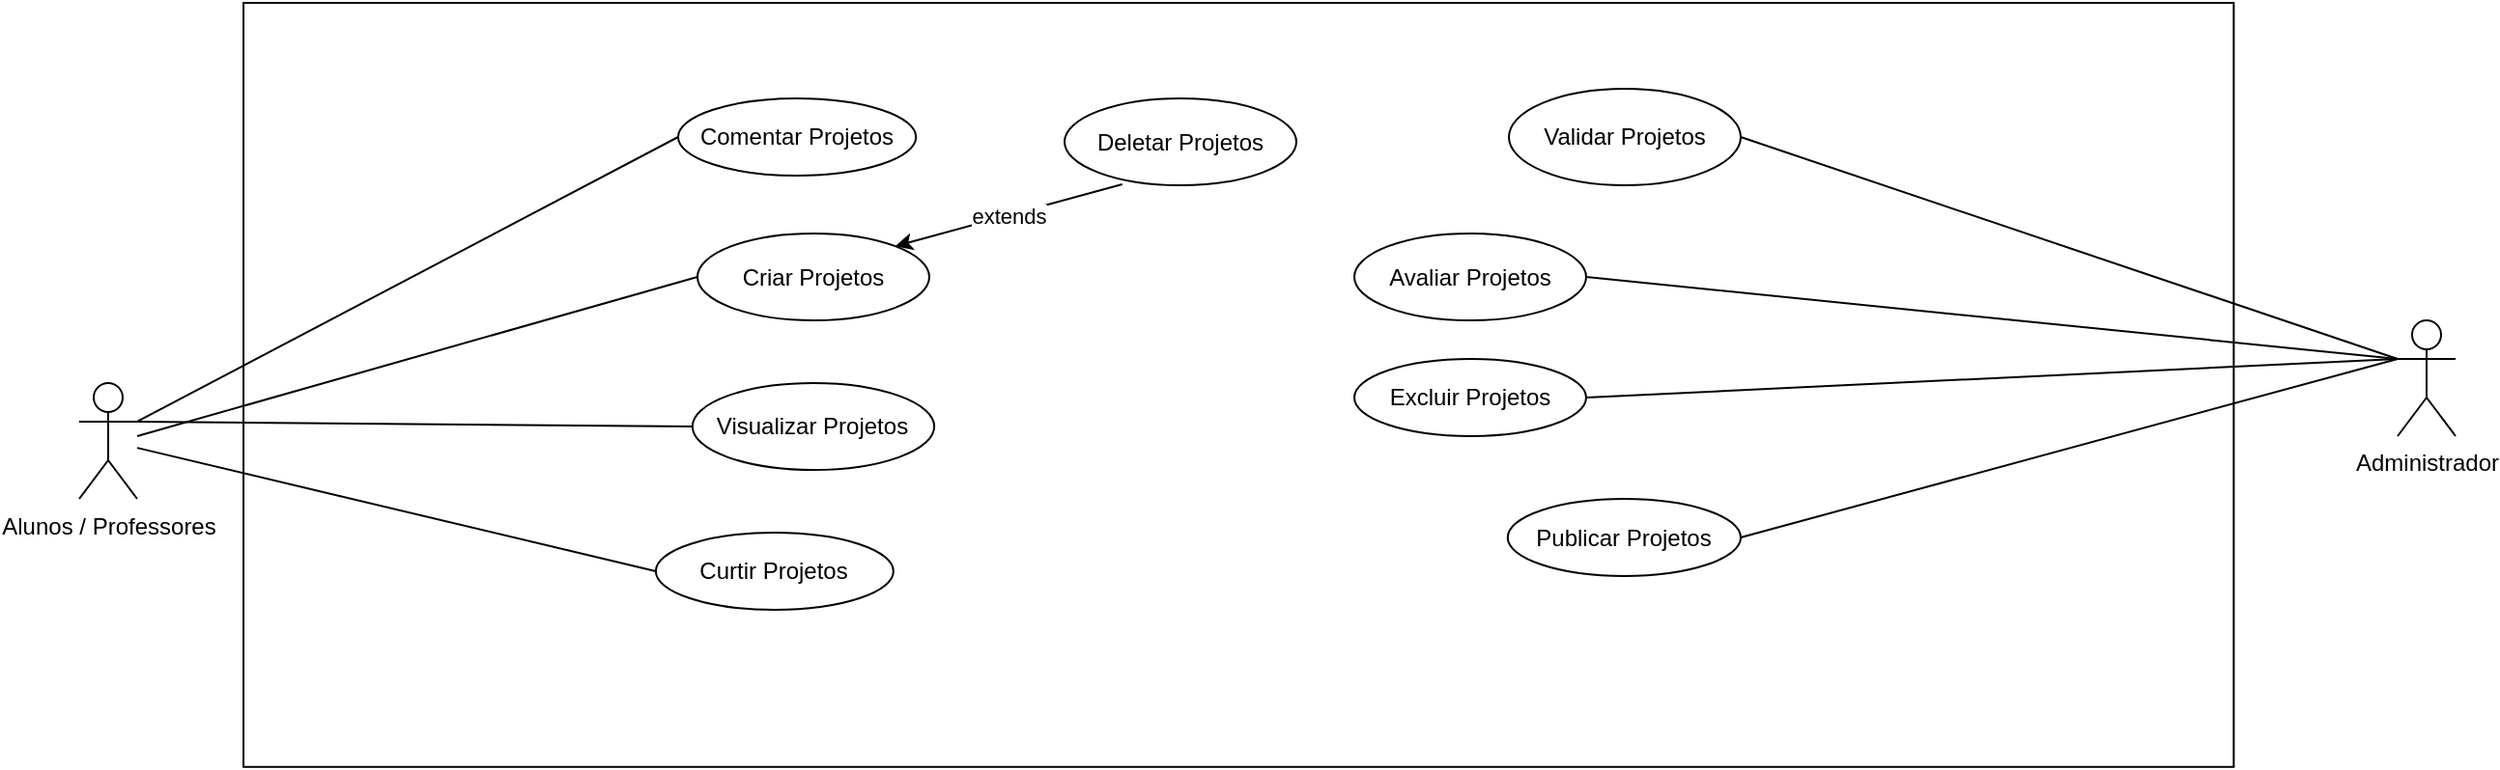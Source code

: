 <mxfile>
    <diagram id="zRCiL9ZMk7N_7-01TlMQ" name="Diagrama_Casos_de_Uso">
        <mxGraphModel dx="1659" dy="357" grid="1" gridSize="10" guides="1" tooltips="1" connect="1" arrows="1" fold="1" page="1" pageScale="1" pageWidth="827" pageHeight="1169" math="0" shadow="0">
            <root>
                <mxCell id="0"/>
                <mxCell id="1" parent="0"/>
                <mxCell id="70" value="" style="rounded=0;whiteSpace=wrap;html=1;rotation=90;" parent="1" vertex="1">
                    <mxGeometry x="322.15" y="-61.64" width="395.91" height="1030.16" as="geometry"/>
                </mxCell>
                <mxCell id="3" value="Alunos / Professores" style="shape=umlActor;verticalLabelPosition=bottom;verticalAlign=top;html=1;outlineConnect=0;" parent="1" vertex="1">
                    <mxGeometry x="-80" y="452.5" width="30" height="60" as="geometry"/>
                </mxCell>
                <mxCell id="13" value="Excluir Projetos" style="ellipse;whiteSpace=wrap;html=1;" parent="1" vertex="1">
                    <mxGeometry x="580.0" y="440" width="120" height="40" as="geometry"/>
                </mxCell>
                <mxCell id="14" value="Avaliar Projetos" style="ellipse;whiteSpace=wrap;html=1;" parent="1" vertex="1">
                    <mxGeometry x="580" y="375" width="120" height="45" as="geometry"/>
                </mxCell>
                <mxCell id="15" value="Criar Projetos" style="ellipse;whiteSpace=wrap;html=1;" parent="1" vertex="1">
                    <mxGeometry x="240.0" y="375" width="120" height="45" as="geometry"/>
                </mxCell>
                <mxCell id="22" value="Publicar Projetos" style="ellipse;whiteSpace=wrap;html=1;" parent="1" vertex="1">
                    <mxGeometry x="659.38" y="512.5" width="120.62" height="40" as="geometry"/>
                </mxCell>
                <mxCell id="48" value="Administrador" style="shape=umlActor;verticalLabelPosition=bottom;verticalAlign=top;html=1;outlineConnect=0;" parent="1" vertex="1">
                    <mxGeometry x="1120" y="420" width="30" height="60" as="geometry"/>
                </mxCell>
                <mxCell id="49" value="Validar Projetos" style="ellipse;whiteSpace=wrap;html=1;" parent="1" vertex="1">
                    <mxGeometry x="660" y="300" width="120" height="50" as="geometry"/>
                </mxCell>
                <mxCell id="52" value="" style="endArrow=none;html=1;exitX=1;exitY=0.5;exitDx=0;exitDy=0;entryX=0;entryY=0.333;entryDx=0;entryDy=0;entryPerimeter=0;" parent="1" source="49" target="48" edge="1">
                    <mxGeometry width="50" height="50" relative="1" as="geometry">
                        <mxPoint x="420" y="490" as="sourcePoint"/>
                        <mxPoint x="470" y="440" as="targetPoint"/>
                    </mxGeometry>
                </mxCell>
                <mxCell id="53" value="" style="endArrow=none;html=1;exitX=1;exitY=0.5;exitDx=0;exitDy=0;entryX=0;entryY=0.333;entryDx=0;entryDy=0;entryPerimeter=0;" parent="1" source="13" target="48" edge="1">
                    <mxGeometry width="50" height="50" relative="1" as="geometry">
                        <mxPoint x="420" y="490" as="sourcePoint"/>
                        <mxPoint x="470" y="440" as="targetPoint"/>
                    </mxGeometry>
                </mxCell>
                <mxCell id="55" value="" style="endArrow=none;html=1;entryX=0;entryY=0.333;entryDx=0;entryDy=0;entryPerimeter=0;exitX=1;exitY=0.5;exitDx=0;exitDy=0;" parent="1" source="22" target="48" edge="1">
                    <mxGeometry width="50" height="50" relative="1" as="geometry">
                        <mxPoint x="420" y="490" as="sourcePoint"/>
                        <mxPoint x="470" y="440" as="targetPoint"/>
                    </mxGeometry>
                </mxCell>
                <mxCell id="56" value="Visualizar Projetos" style="ellipse;whiteSpace=wrap;html=1;" parent="1" vertex="1">
                    <mxGeometry x="237.41" y="452.5" width="125.17" height="45" as="geometry"/>
                </mxCell>
                <mxCell id="62" value="" style="endArrow=none;html=1;entryX=0;entryY=0.333;entryDx=0;entryDy=0;entryPerimeter=0;exitX=1;exitY=0.5;exitDx=0;exitDy=0;" parent="1" source="14" target="48" edge="1">
                    <mxGeometry width="50" height="50" relative="1" as="geometry">
                        <mxPoint x="390" y="440" as="sourcePoint"/>
                        <mxPoint x="440" y="390" as="targetPoint"/>
                    </mxGeometry>
                </mxCell>
                <mxCell id="64" value="Comentar Projetos" style="ellipse;whiteSpace=wrap;html=1;" parent="1" vertex="1">
                    <mxGeometry x="230" y="305" width="123.12" height="40" as="geometry"/>
                </mxCell>
                <mxCell id="66" value="Curtir Projetos" style="ellipse;whiteSpace=wrap;html=1;" parent="1" vertex="1">
                    <mxGeometry x="218.44" y="530" width="123" height="40" as="geometry"/>
                </mxCell>
                <mxCell id="82" value="" style="endArrow=none;html=1;entryX=0;entryY=0.5;entryDx=0;entryDy=0;" parent="1" target="15" edge="1">
                    <mxGeometry width="50" height="50" relative="1" as="geometry">
                        <mxPoint x="-50" y="480" as="sourcePoint"/>
                        <mxPoint x="540" y="440" as="targetPoint"/>
                    </mxGeometry>
                </mxCell>
                <mxCell id="85" value="" style="endArrow=none;html=1;exitX=1;exitY=0.333;exitDx=0;exitDy=0;entryX=0;entryY=0.5;entryDx=0;entryDy=0;exitPerimeter=0;" parent="1" source="3" target="64" edge="1">
                    <mxGeometry width="50" height="50" relative="1" as="geometry">
                        <mxPoint x="240.962" y="398.787" as="sourcePoint"/>
                        <mxPoint x="585.17" y="375" as="targetPoint"/>
                    </mxGeometry>
                </mxCell>
                <mxCell id="86" value="" style="endArrow=none;html=1;entryX=0;entryY=0.5;entryDx=0;entryDy=0;" parent="1" source="3" target="66" edge="1">
                    <mxGeometry width="50" height="50" relative="1" as="geometry">
                        <mxPoint x="195" y="450" as="sourcePoint"/>
                        <mxPoint x="595.17" y="385" as="targetPoint"/>
                    </mxGeometry>
                </mxCell>
                <mxCell id="87" value="" style="endArrow=none;html=1;exitX=1;exitY=0.333;exitDx=0;exitDy=0;entryX=0;entryY=0.5;entryDx=0;entryDy=0;exitPerimeter=0;" parent="1" source="3" target="56" edge="1">
                    <mxGeometry width="50" height="50" relative="1" as="geometry">
                        <mxPoint x="240.962" y="441.213" as="sourcePoint"/>
                        <mxPoint x="605.17" y="395" as="targetPoint"/>
                    </mxGeometry>
                </mxCell>
                <mxCell id="89" value="Deletar Projetos" style="ellipse;whiteSpace=wrap;html=1;" vertex="1" parent="1">
                    <mxGeometry x="430" y="305" width="120" height="45" as="geometry"/>
                </mxCell>
                <mxCell id="90" value="" style="endArrow=classic;html=1;exitX=0.249;exitY=0.989;exitDx=0;exitDy=0;exitPerimeter=0;entryX=1;entryY=0;entryDx=0;entryDy=0;" edge="1" parent="1" source="89" target="15">
                    <mxGeometry relative="1" as="geometry">
                        <mxPoint x="420" y="430" as="sourcePoint"/>
                        <mxPoint x="520" y="430" as="targetPoint"/>
                    </mxGeometry>
                </mxCell>
                <mxCell id="91" value="extends" style="edgeLabel;resizable=0;html=1;align=center;verticalAlign=middle;" connectable="0" vertex="1" parent="90">
                    <mxGeometry relative="1" as="geometry"/>
                </mxCell>
            </root>
        </mxGraphModel>
    </diagram>
    <diagram id="ZNvAoRlTpkrzS0pwarnU" name="Diagrama_de_Classes">
        <mxGraphModel dx="832" dy="357" grid="1" gridSize="10" guides="1" tooltips="1" connect="1" arrows="1" fold="1" page="1" pageScale="1" pageWidth="827" pageHeight="1169" math="0" shadow="0">
            <root>
                <mxCell id="sABFFBu3MnDv28G-qy3n-0"/>
                <mxCell id="sABFFBu3MnDv28G-qy3n-1" parent="sABFFBu3MnDv28G-qy3n-0"/>
            </root>
        </mxGraphModel>
    </diagram>
</mxfile>